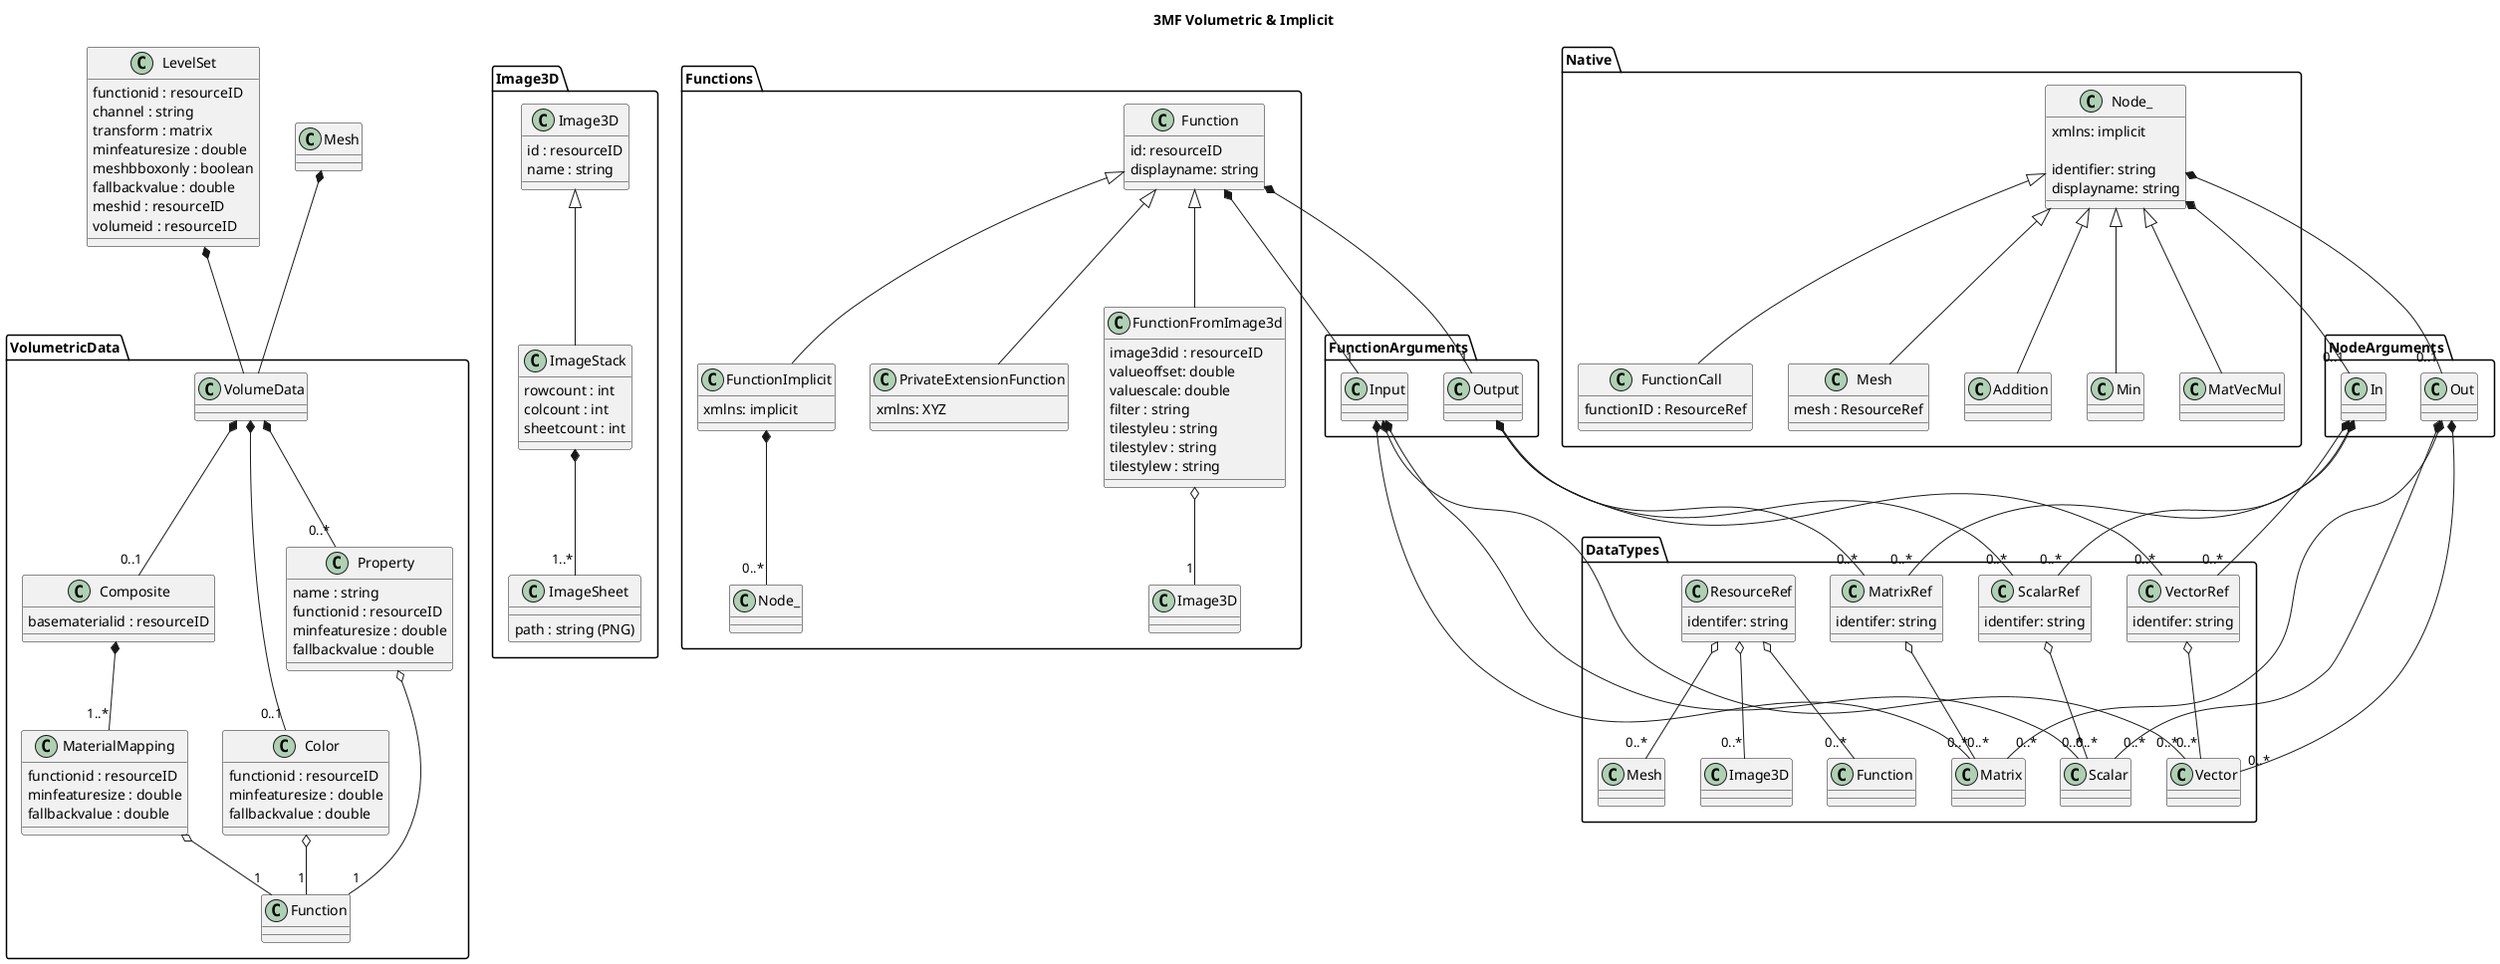 @startuml name
title 3MF Volumetric & Implicit

package Image3D
{
    Class Image3D
    {
        id : resourceID
        name : string
    }
    
    Class ImageStack extends Image3D
    {
        rowcount : int
        colcount : int
        sheetcount : int
    }

    Class ImageSheet
    {
        path : string (PNG)
    }

    ImageStack *-- "1..*" ImageSheet
}

package DataTypes
{
    Class ScalarRef
    {
        identifer: string
    }

    Class VectorRef
    {
        identifer: string
    }

    Class MatrixRef
    {
        identifer: string
    }

    Class ResourceRef
    {
        identifer: string
    }

    class Scalar{}
    class Vector{}
    class Matrix{}

    ScalarRef o-- "0..*" Scalar
    VectorRef o-- "0..*" Vector
    MatrixRef o-- "0..*" Matrix
    ResourceRef o-- "0..*" Mesh
    ResourceRef o-- "0..*" Image3D
    ResourceRef o-- "0..*" Function
}

package FunctionArguments
{
    Class Input
    {

    }
    Class Output
    {

    }
    Input *-- "0..*" Scalar
    Input *-- "0..*" Vector
    Input *-- "0..*" Matrix
    Output *-- "0..*" ScalarRef
    Output *-- "0..*" VectorRef
    Output *-- "0..*" MatrixRef
}

package NodeArguments
{
    Class In
    {

    }
    Class Out
    {

    }
    Out *-- "0..*" Scalar
    Out *-- "0..*" Vector
    Out *-- "0..*" Matrix
    In *-- "0..*" ScalarRef
    In *-- "0..*" VectorRef
    In *-- "0..*" MatrixRef
}

package Functions
{
    Class Function
    {
        id: resourceID
        displayname: string
    }

    Function *-- "1" Input
    Function *-- "1" Output

    Class FunctionFromImage3d extends Function
    {
        image3did : resourceID
        valueoffset: double
        valuescale: double
        filter : string
        tilestyleu : string
        tilestylev : string
        tilestylew : string
    }
    FunctionFromImage3d o-- "1" Image3D

    Class FunctionImplicit extends Function
    {
        xmlns: implicit
    }
    FunctionImplicit *-- "0..*" Node_

    Class PrivateExtensionFunction extends Function
    {
        xmlns: XYZ
    }
}

package Native
{
    Class Node_
    {
        xmlns: implicit

        identifier: string
        displayname: string
    }

    Class Addition extends Node_
    {
    }

    Class Min extends Node_
    {
    }

    Class MatVecMul extends Node_
    {
    }

    Class FunctionCall extends Node_
    {
        functionID : ResourceRef
    }

    Class Mesh extends Node_
    {
        mesh : ResourceRef
    }

    Node_ *-- "0..1" In
    Node_ *-- "0..1" Out
}

package VolumetricData
{
    Class VolumeData

    Class Color
    {
        functionid : resourceID
        minfeaturesize : double
        fallbackvalue : double
    }

    Class Property
    {
        name : string
        functionid : resourceID
        minfeaturesize : double
        fallbackvalue : double
    }

    Class Composite
    {
        basematerialid : resourceID
    }

    Class MaterialMapping
    {
        functionid : resourceID
        minfeaturesize : double
        fallbackvalue : double
    }

    VolumeData *-- "0..1" Color
    VolumeData *-- "0..*" Property
    VolumeData *-- "0..1" Composite
    Composite *-- "1..*" MaterialMapping

    Color o-- "1" Function
    Property o-- "1" Function
    MaterialMapping o-- "1" Function
}

Class LevelSet
{
    functionid : resourceID
    channel : string
    transform : matrix
    minfeaturesize : double
    meshbboxonly : boolean
    fallbackvalue : double
    meshid : resourceID
    volumeid : resourceID
}

Class Mesh
Mesh *-- VolumeData
LevelSet *-- VolumeData
@enduml